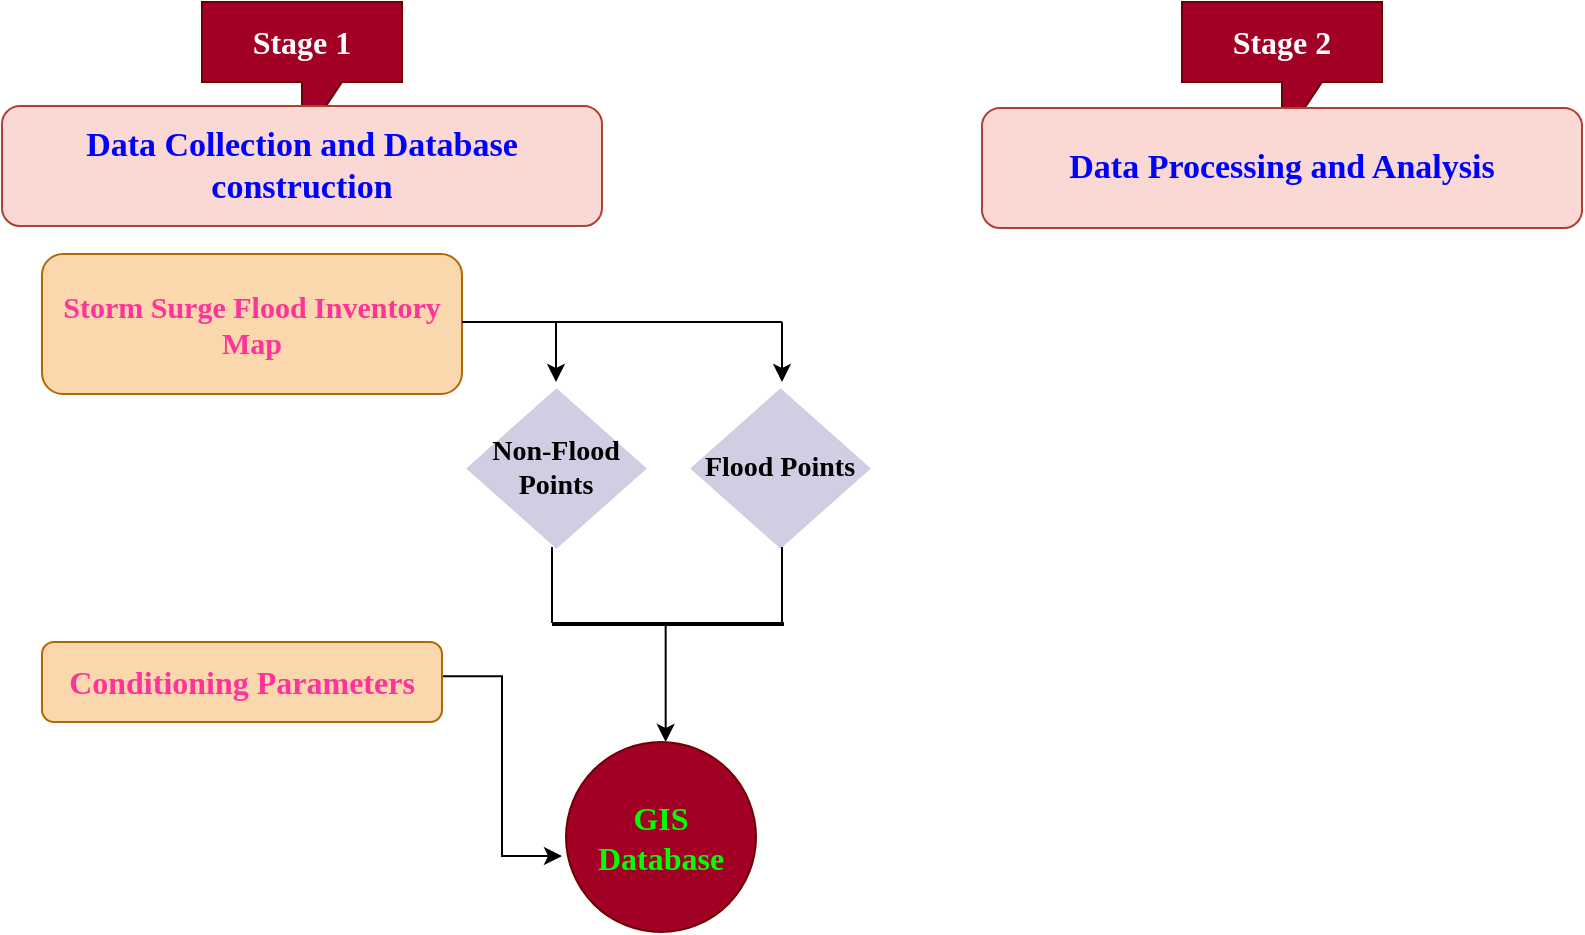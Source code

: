 <mxfile version="28.0.4">
  <diagram name="Page-1" id="OwMor4095EOcRPpNqnnU">
    <mxGraphModel dx="1317" dy="773" grid="1" gridSize="10" guides="1" tooltips="1" connect="1" arrows="1" fold="1" page="1" pageScale="1" pageWidth="1169" pageHeight="827" background="none" math="0" shadow="0">
      <root>
        <mxCell id="0" />
        <mxCell id="1" parent="0" />
        <mxCell id="xzNsJqbPr1EgRHQ_QwE4-1" value="&lt;font face=&quot;Verdana&quot; style=&quot;font-size: 16px;&quot;&gt;&lt;b style=&quot;&quot;&gt;Stage 1&lt;/b&gt;&lt;/font&gt;" style="shape=callout;whiteSpace=wrap;html=1;perimeter=calloutPerimeter;fillColor=#a20025;strokeColor=#6F0000;fontColor=#ffffff;" vertex="1" parent="1">
          <mxGeometry x="110" y="10" width="100" height="70" as="geometry" />
        </mxCell>
        <mxCell id="xzNsJqbPr1EgRHQ_QwE4-2" value="&lt;font face=&quot;Verdana&quot; style=&quot;font-size: 17px; color: rgb(0, 0, 255);&quot;&gt;&lt;b&gt;Data Collection and Database construction&lt;/b&gt;&lt;/font&gt;" style="rounded=1;whiteSpace=wrap;html=1;fillColor=#fad9d5;strokeColor=#ae4132;" vertex="1" parent="1">
          <mxGeometry x="10" y="62" width="300" height="60" as="geometry" />
        </mxCell>
        <mxCell id="xzNsJqbPr1EgRHQ_QwE4-3" value="&lt;font face=&quot;Verdana&quot; style=&quot;font-size: 15px; color: rgb(255, 51, 153);&quot;&gt;&lt;b&gt;Storm Surge Flood Inventory Map&lt;/b&gt;&lt;/font&gt;" style="rounded=1;whiteSpace=wrap;html=1;fillColor=#fad7ac;strokeColor=#b46504;" vertex="1" parent="1">
          <mxGeometry x="30" y="136" width="210" height="70" as="geometry" />
        </mxCell>
        <mxCell id="xzNsJqbPr1EgRHQ_QwE4-6" value="&lt;font face=&quot;Verdana&quot; style=&quot;font-size: 14px;&quot;&gt;&lt;b&gt;Non-Flood Points&lt;/b&gt;&lt;/font&gt;" style="rhombus;whiteSpace=wrap;html=1;dashed=1;dashPattern=1 4;strokeWidth=0;fillColor=#d0cee2;strokeColor=#56517e;" vertex="1" parent="1">
          <mxGeometry x="242" y="203" width="90" height="80" as="geometry" />
        </mxCell>
        <mxCell id="xzNsJqbPr1EgRHQ_QwE4-7" value="&lt;font face=&quot;Verdana&quot; style=&quot;font-size: 14px;&quot;&gt;&lt;b&gt;Flood Points&lt;/b&gt;&lt;/font&gt;" style="rhombus;whiteSpace=wrap;html=1;dashed=1;dashPattern=1 4;strokeWidth=0;fillColor=#d0cee2;strokeColor=#56517e;" vertex="1" parent="1">
          <mxGeometry x="354" y="203" width="90" height="80" as="geometry" />
        </mxCell>
        <mxCell id="xzNsJqbPr1EgRHQ_QwE4-20" style="edgeStyle=orthogonalEdgeStyle;rounded=0;orthogonalLoop=1;jettySize=auto;html=1;" edge="1" parent="1">
          <mxGeometry relative="1" as="geometry">
            <mxPoint x="290" y="437" as="targetPoint" />
            <mxPoint x="230" y="347.067" as="sourcePoint" />
            <Array as="points">
              <mxPoint x="260" y="347" />
              <mxPoint x="260" y="437" />
            </Array>
          </mxGeometry>
        </mxCell>
        <mxCell id="xzNsJqbPr1EgRHQ_QwE4-8" value="&lt;font face=&quot;Verdana&quot; style=&quot;font-size: 16px; color: rgb(255, 51, 153);&quot;&gt;&lt;b style=&quot;&quot;&gt;Conditioning Parameters&lt;/b&gt;&lt;/font&gt;" style="rounded=1;whiteSpace=wrap;html=1;fillColor=#fad7ac;strokeColor=#b46504;" vertex="1" parent="1">
          <mxGeometry x="30" y="330" width="200" height="40" as="geometry" />
        </mxCell>
        <mxCell id="xzNsJqbPr1EgRHQ_QwE4-9" value="&lt;font face=&quot;Verdana&quot; style=&quot;font-size: 16px; color: rgb(0, 255, 0);&quot;&gt;&lt;b style=&quot;&quot;&gt;GIS Database&lt;/b&gt;&lt;/font&gt;" style="ellipse;whiteSpace=wrap;html=1;aspect=fixed;fillColor=#a20025;strokeColor=#6F0000;fontColor=#ffffff;" vertex="1" parent="1">
          <mxGeometry x="292" y="380" width="95" height="95" as="geometry" />
        </mxCell>
        <mxCell id="xzNsJqbPr1EgRHQ_QwE4-12" value="" style="endArrow=none;html=1;rounded=0;" edge="1" parent="1">
          <mxGeometry width="50" height="50" relative="1" as="geometry">
            <mxPoint x="240" y="170" as="sourcePoint" />
            <mxPoint x="400" y="170" as="targetPoint" />
          </mxGeometry>
        </mxCell>
        <mxCell id="xzNsJqbPr1EgRHQ_QwE4-13" value="" style="endArrow=classic;html=1;rounded=0;" edge="1" parent="1">
          <mxGeometry width="50" height="50" relative="1" as="geometry">
            <mxPoint x="400" y="170" as="sourcePoint" />
            <mxPoint x="400" y="200" as="targetPoint" />
          </mxGeometry>
        </mxCell>
        <mxCell id="xzNsJqbPr1EgRHQ_QwE4-14" value="" style="endArrow=classic;html=1;rounded=0;" edge="1" parent="1">
          <mxGeometry width="50" height="50" relative="1" as="geometry">
            <mxPoint x="287" y="170" as="sourcePoint" />
            <mxPoint x="287" y="200" as="targetPoint" />
          </mxGeometry>
        </mxCell>
        <mxCell id="xzNsJqbPr1EgRHQ_QwE4-15" value="" style="shape=partialRectangle;whiteSpace=wrap;html=1;bottom=0;top=0;fillColor=none;" vertex="1" parent="1">
          <mxGeometry x="285" y="283" width="115" height="37" as="geometry" />
        </mxCell>
        <mxCell id="xzNsJqbPr1EgRHQ_QwE4-16" value="" style="line;strokeWidth=2;html=1;" vertex="1" parent="1">
          <mxGeometry x="285" y="316" width="116" height="10" as="geometry" />
        </mxCell>
        <mxCell id="xzNsJqbPr1EgRHQ_QwE4-17" value="" style="endArrow=classic;html=1;rounded=0;" edge="1" parent="1">
          <mxGeometry width="50" height="50" relative="1" as="geometry">
            <mxPoint x="341.83" y="320" as="sourcePoint" />
            <mxPoint x="341.83" y="380" as="targetPoint" />
          </mxGeometry>
        </mxCell>
        <mxCell id="xzNsJqbPr1EgRHQ_QwE4-21" value="&lt;font face=&quot;Verdana&quot; style=&quot;font-size: 16px;&quot;&gt;&lt;b style=&quot;&quot;&gt;Stage 2&lt;/b&gt;&lt;/font&gt;" style="shape=callout;whiteSpace=wrap;html=1;perimeter=calloutPerimeter;fillColor=#a20025;strokeColor=#6F0000;fontColor=#ffffff;" vertex="1" parent="1">
          <mxGeometry x="600" y="10" width="100" height="70" as="geometry" />
        </mxCell>
        <mxCell id="xzNsJqbPr1EgRHQ_QwE4-22" value="&lt;font face=&quot;Verdana&quot; color=&quot;#0000ff&quot;&gt;&lt;span style=&quot;font-size: 17px;&quot;&gt;&lt;b&gt;Data Processing and Analysis&lt;/b&gt;&lt;/span&gt;&lt;/font&gt;" style="rounded=1;whiteSpace=wrap;html=1;fillColor=#fad9d5;strokeColor=#ae4132;" vertex="1" parent="1">
          <mxGeometry x="500" y="63" width="300" height="60" as="geometry" />
        </mxCell>
      </root>
    </mxGraphModel>
  </diagram>
</mxfile>
